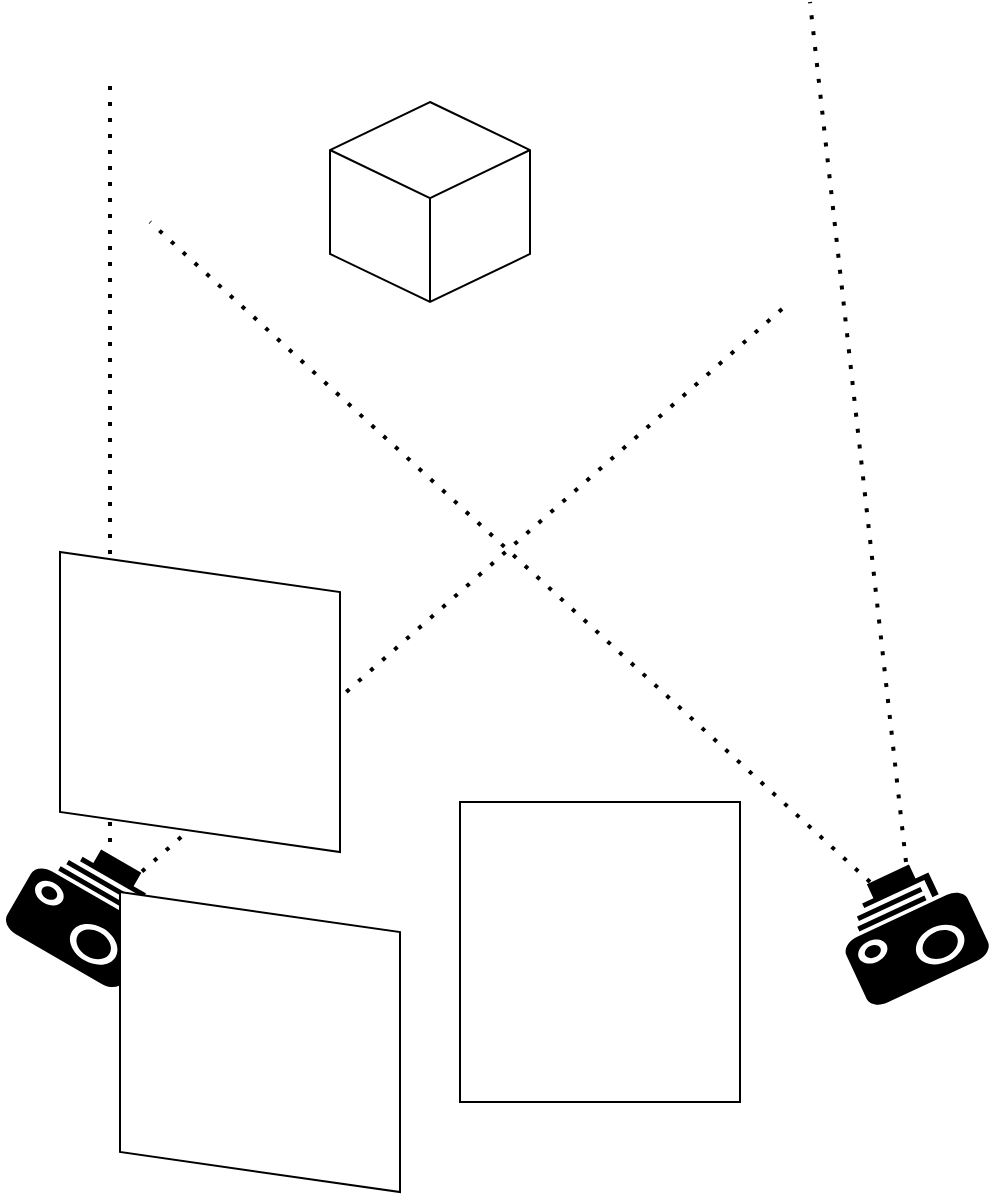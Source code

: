 <mxfile version="21.0.6" type="device"><diagram name="페이지-1" id="UeEqKr1k0Fxi7RuR2PS9"><mxGraphModel dx="792" dy="1106" grid="1" gridSize="10" guides="1" tooltips="1" connect="1" arrows="1" fold="1" page="1" pageScale="1" pageWidth="827" pageHeight="1169" math="0" shadow="0"><root><mxCell id="0"/><mxCell id="1" parent="0"/><mxCell id="7cYVI3JkRTRCw9ObKm_2-1" value="" style="html=1;shape=mxgraph.basic.isocube;isoAngle=15;" vertex="1" parent="1"><mxGeometry x="320" y="300" width="100" height="100" as="geometry"/></mxCell><mxCell id="7cYVI3JkRTRCw9ObKm_2-2" value="" style="shape=mxgraph.signs.tech.camera_1;html=1;pointerEvents=1;fillColor=#000000;strokeColor=none;verticalLabelPosition=bottom;verticalAlign=top;align=center;rotation=-60;" vertex="1" parent="1"><mxGeometry x="170" y="670" width="58" height="67" as="geometry"/></mxCell><mxCell id="7cYVI3JkRTRCw9ObKm_2-3" value="" style="shape=mxgraph.signs.tech.camera_1;html=1;pointerEvents=1;fillColor=#000000;strokeColor=none;verticalLabelPosition=bottom;verticalAlign=top;align=center;rotation=-115;" vertex="1" parent="1"><mxGeometry x="580" y="680" width="58" height="67" as="geometry"/></mxCell><mxCell id="7cYVI3JkRTRCw9ObKm_2-4" value="" style="endArrow=none;dashed=1;html=1;dashPattern=1 3;strokeWidth=2;rounded=0;" edge="1" parent="1"><mxGeometry width="50" height="50" relative="1" as="geometry"><mxPoint x="220" y="690" as="sourcePoint"/><mxPoint x="550" y="400" as="targetPoint"/></mxGeometry></mxCell><mxCell id="7cYVI3JkRTRCw9ObKm_2-5" value="" style="endArrow=none;dashed=1;html=1;dashPattern=1 3;strokeWidth=2;rounded=0;" edge="1" parent="1"><mxGeometry width="50" height="50" relative="1" as="geometry"><mxPoint x="210" y="670" as="sourcePoint"/><mxPoint x="210" y="290" as="targetPoint"/></mxGeometry></mxCell><mxCell id="7cYVI3JkRTRCw9ObKm_2-6" value="" style="endArrow=none;dashed=1;html=1;dashPattern=1 3;strokeWidth=2;rounded=0;" edge="1" parent="1"><mxGeometry width="50" height="50" relative="1" as="geometry"><mxPoint x="590" y="690" as="sourcePoint"/><mxPoint x="230" y="360" as="targetPoint"/></mxGeometry></mxCell><mxCell id="7cYVI3JkRTRCw9ObKm_2-7" value="" style="endArrow=none;dashed=1;html=1;dashPattern=1 3;strokeWidth=2;rounded=0;" edge="1" parent="1"><mxGeometry width="50" height="50" relative="1" as="geometry"><mxPoint x="608" y="680" as="sourcePoint"/><mxPoint x="560" y="250" as="targetPoint"/></mxGeometry></mxCell><mxCell id="7cYVI3JkRTRCw9ObKm_2-13" value="" style="shape=parallelogram;perimeter=parallelogramPerimeter;whiteSpace=wrap;html=1;fixedSize=1;size=20;rotation=90;" vertex="1" parent="1"><mxGeometry x="180" y="530" width="150" height="140" as="geometry"/></mxCell><mxCell id="7cYVI3JkRTRCw9ObKm_2-14" value="" style="shape=parallelogram;perimeter=parallelogramPerimeter;whiteSpace=wrap;html=1;fixedSize=1;size=-10;rotation=90;" vertex="1" parent="1"><mxGeometry x="380" y="655" width="150" height="140" as="geometry"/></mxCell><mxCell id="7cYVI3JkRTRCw9ObKm_2-16" value="" style="shape=parallelogram;perimeter=parallelogramPerimeter;whiteSpace=wrap;html=1;fixedSize=1;size=20;rotation=90;" vertex="1" parent="1"><mxGeometry x="210" y="700" width="150" height="140" as="geometry"/></mxCell></root></mxGraphModel></diagram></mxfile>